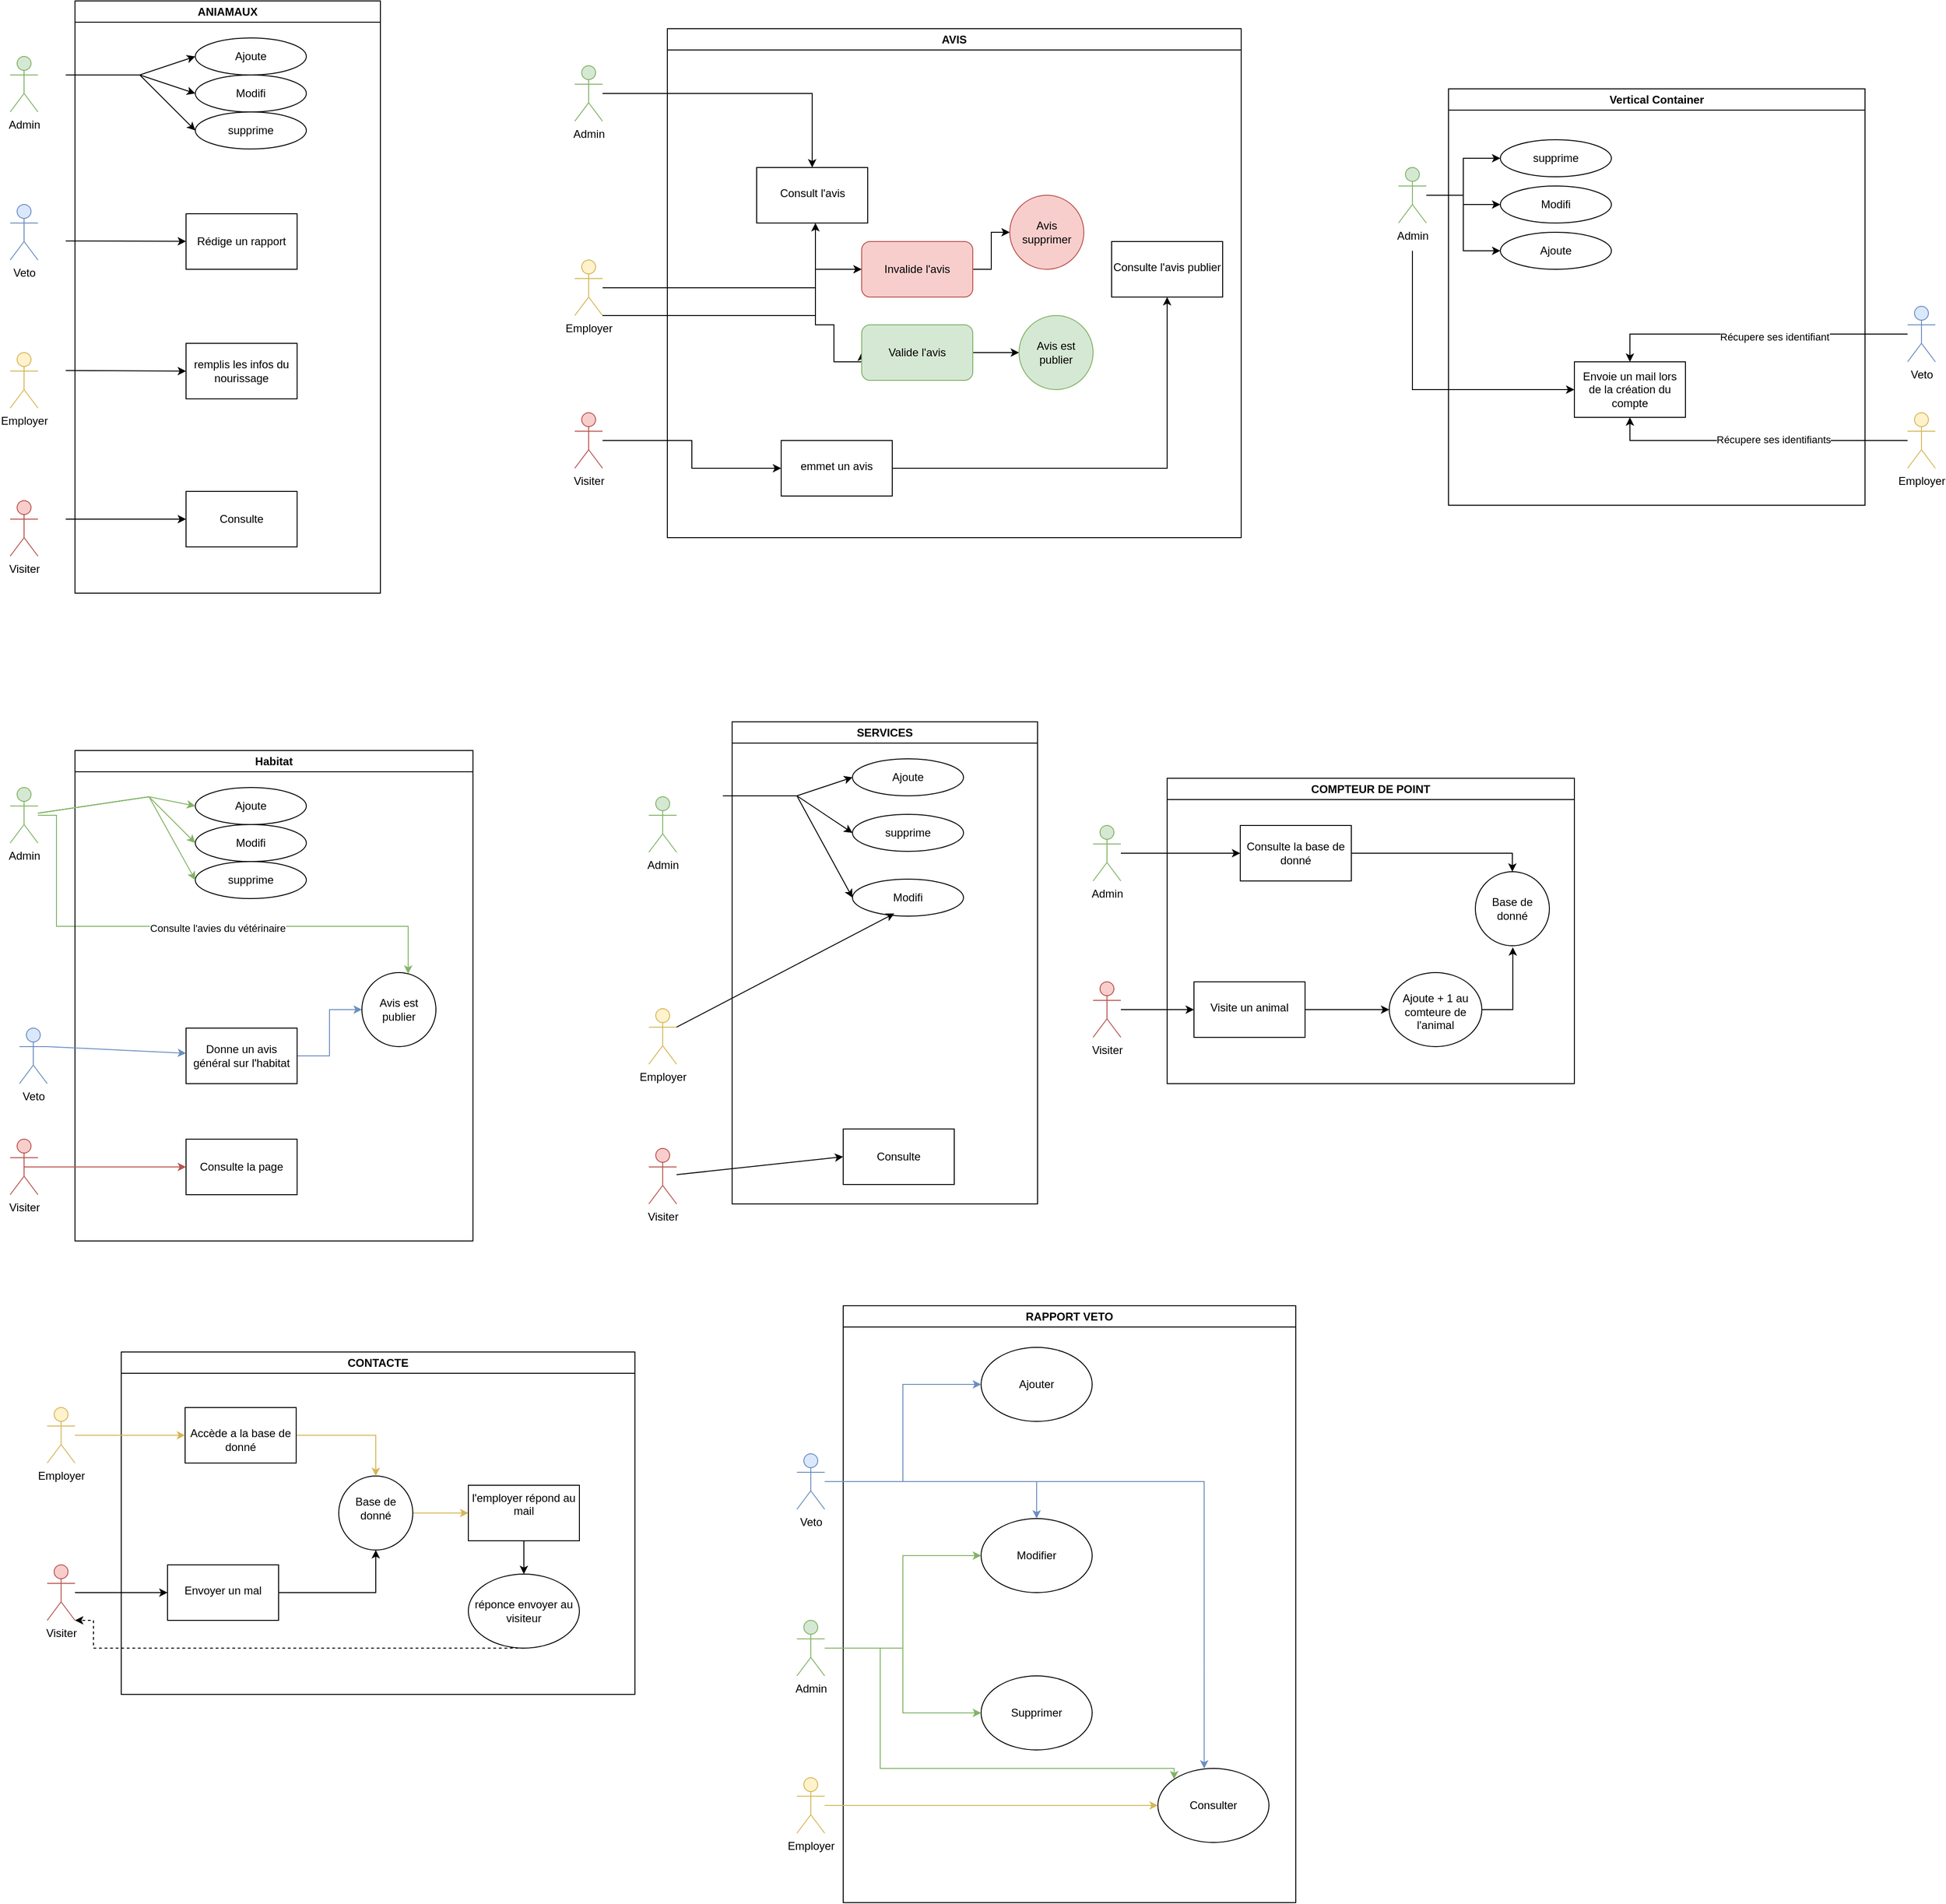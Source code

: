 <mxfile version="27.0.3">
  <diagram name="Page-1" id="nOQlnXt8z3ylFxLiSD27">
    <mxGraphModel dx="3680" dy="2572" grid="1" gridSize="10" guides="1" tooltips="1" connect="1" arrows="1" fold="1" page="1" pageScale="1" pageWidth="827" pageHeight="1169" math="0" shadow="0">
      <root>
        <mxCell id="0" />
        <mxCell id="1" parent="0" />
        <mxCell id="4OS2T9j6-FmX2F692fxv-1" value="Admin" style="shape=umlActor;verticalLabelPosition=bottom;verticalAlign=top;html=1;outlineConnect=0;fillColor=#d5e8d4;strokeColor=#82b366;" vertex="1" parent="1">
          <mxGeometry x="100" y="140" width="30" height="60" as="geometry" />
        </mxCell>
        <mxCell id="4OS2T9j6-FmX2F692fxv-2" value="Veto" style="shape=umlActor;verticalLabelPosition=bottom;verticalAlign=top;html=1;outlineConnect=0;fillColor=#dae8fc;strokeColor=#6c8ebf;" vertex="1" parent="1">
          <mxGeometry x="100" y="300" width="30" height="60" as="geometry" />
        </mxCell>
        <mxCell id="4OS2T9j6-FmX2F692fxv-3" value="Employer" style="shape=umlActor;verticalLabelPosition=bottom;verticalAlign=top;html=1;outlineConnect=0;fillColor=#fff2cc;strokeColor=#d6b656;" vertex="1" parent="1">
          <mxGeometry x="100" y="460" width="30" height="60" as="geometry" />
        </mxCell>
        <mxCell id="4OS2T9j6-FmX2F692fxv-4" value="&lt;div&gt;Visiter&lt;/div&gt;" style="shape=umlActor;verticalLabelPosition=bottom;verticalAlign=top;html=1;outlineConnect=0;fillColor=#f8cecc;strokeColor=#b85450;" vertex="1" parent="1">
          <mxGeometry x="100" y="620" width="30" height="60" as="geometry" />
        </mxCell>
        <mxCell id="4OS2T9j6-FmX2F692fxv-5" value="ANIAMAUX" style="swimlane;whiteSpace=wrap;html=1;" vertex="1" parent="1">
          <mxGeometry x="170" y="80" width="330" height="640" as="geometry" />
        </mxCell>
        <mxCell id="4OS2T9j6-FmX2F692fxv-6" value="Consulte" style="rounded=0;whiteSpace=wrap;html=1;" vertex="1" parent="4OS2T9j6-FmX2F692fxv-5">
          <mxGeometry x="120" y="530" width="120" height="60" as="geometry" />
        </mxCell>
        <mxCell id="4OS2T9j6-FmX2F692fxv-7" value="remplis les infos du nourissage " style="rounded=0;whiteSpace=wrap;html=1;" vertex="1" parent="4OS2T9j6-FmX2F692fxv-5">
          <mxGeometry x="120" y="370" width="120" height="60" as="geometry" />
        </mxCell>
        <mxCell id="4OS2T9j6-FmX2F692fxv-8" value="Rédige un rapport" style="rounded=0;whiteSpace=wrap;html=1;" vertex="1" parent="4OS2T9j6-FmX2F692fxv-5">
          <mxGeometry x="120" y="230" width="120" height="60" as="geometry" />
        </mxCell>
        <mxCell id="4OS2T9j6-FmX2F692fxv-10" value="Ajoute" style="ellipse;whiteSpace=wrap;html=1;" vertex="1" parent="4OS2T9j6-FmX2F692fxv-5">
          <mxGeometry x="130" y="40" width="120" height="40" as="geometry" />
        </mxCell>
        <mxCell id="4OS2T9j6-FmX2F692fxv-11" value="Modifi" style="ellipse;whiteSpace=wrap;html=1;" vertex="1" parent="4OS2T9j6-FmX2F692fxv-5">
          <mxGeometry x="130" y="80" width="120" height="40" as="geometry" />
        </mxCell>
        <mxCell id="4OS2T9j6-FmX2F692fxv-12" value="supprime" style="ellipse;whiteSpace=wrap;html=1;" vertex="1" parent="4OS2T9j6-FmX2F692fxv-5">
          <mxGeometry x="130" y="120" width="120" height="40" as="geometry" />
        </mxCell>
        <mxCell id="4OS2T9j6-FmX2F692fxv-18" value="" style="endArrow=classic;html=1;rounded=0;entryX=0;entryY=0.5;entryDx=0;entryDy=0;" edge="1" parent="4OS2T9j6-FmX2F692fxv-5" target="4OS2T9j6-FmX2F692fxv-10">
          <mxGeometry width="50" height="50" relative="1" as="geometry">
            <mxPoint x="-10" y="80" as="sourcePoint" />
            <mxPoint x="110" y="140" as="targetPoint" />
            <Array as="points">
              <mxPoint x="70" y="80" />
            </Array>
          </mxGeometry>
        </mxCell>
        <mxCell id="4OS2T9j6-FmX2F692fxv-19" value="" style="endArrow=classic;html=1;rounded=0;entryX=0;entryY=0.5;entryDx=0;entryDy=0;" edge="1" parent="4OS2T9j6-FmX2F692fxv-5" target="4OS2T9j6-FmX2F692fxv-12">
          <mxGeometry width="50" height="50" relative="1" as="geometry">
            <mxPoint x="-10" y="80" as="sourcePoint" />
            <mxPoint x="120" y="150" as="targetPoint" />
            <Array as="points">
              <mxPoint x="70" y="80" />
            </Array>
          </mxGeometry>
        </mxCell>
        <mxCell id="4OS2T9j6-FmX2F692fxv-29" value="" style="endArrow=classic;html=1;rounded=0;entryX=0;entryY=0.5;entryDx=0;entryDy=0;" edge="1" parent="4OS2T9j6-FmX2F692fxv-5" target="4OS2T9j6-FmX2F692fxv-11">
          <mxGeometry width="50" height="50" relative="1" as="geometry">
            <mxPoint x="-10" y="80" as="sourcePoint" />
            <mxPoint x="100" y="90" as="targetPoint" />
            <Array as="points">
              <mxPoint x="70" y="80" />
            </Array>
          </mxGeometry>
        </mxCell>
        <mxCell id="4OS2T9j6-FmX2F692fxv-30" value="" style="endArrow=classic;html=1;rounded=0;entryX=0;entryY=0.5;entryDx=0;entryDy=0;" edge="1" parent="4OS2T9j6-FmX2F692fxv-5" target="4OS2T9j6-FmX2F692fxv-7">
          <mxGeometry width="50" height="50" relative="1" as="geometry">
            <mxPoint x="-10" y="399.38" as="sourcePoint" />
            <mxPoint x="120" y="399.38" as="targetPoint" />
          </mxGeometry>
        </mxCell>
        <mxCell id="4OS2T9j6-FmX2F692fxv-32" value="" style="endArrow=classic;html=1;rounded=0;" edge="1" parent="4OS2T9j6-FmX2F692fxv-5" target="4OS2T9j6-FmX2F692fxv-8">
          <mxGeometry width="50" height="50" relative="1" as="geometry">
            <mxPoint x="-10" y="259.37" as="sourcePoint" />
            <mxPoint x="120" y="259.99" as="targetPoint" />
          </mxGeometry>
        </mxCell>
        <mxCell id="4OS2T9j6-FmX2F692fxv-13" value="" style="endArrow=classic;html=1;rounded=0;entryX=0;entryY=0.5;entryDx=0;entryDy=0;" edge="1" parent="1" target="4OS2T9j6-FmX2F692fxv-6">
          <mxGeometry width="50" height="50" relative="1" as="geometry">
            <mxPoint x="160" y="640" as="sourcePoint" />
            <mxPoint x="630" y="660" as="targetPoint" />
          </mxGeometry>
        </mxCell>
        <mxCell id="4OS2T9j6-FmX2F692fxv-108" value="" style="edgeStyle=orthogonalEdgeStyle;rounded=0;orthogonalLoop=1;jettySize=auto;html=1;" edge="1" parent="1" source="4OS2T9j6-FmX2F692fxv-97" target="4OS2T9j6-FmX2F692fxv-107">
          <mxGeometry relative="1" as="geometry" />
        </mxCell>
        <mxCell id="4OS2T9j6-FmX2F692fxv-97" value="Admin" style="shape=umlActor;verticalLabelPosition=bottom;verticalAlign=top;html=1;outlineConnect=0;fillColor=#d5e8d4;strokeColor=#82b366;" vertex="1" parent="1">
          <mxGeometry x="710" y="150" width="30" height="60" as="geometry" />
        </mxCell>
        <mxCell id="4OS2T9j6-FmX2F692fxv-111" style="edgeStyle=orthogonalEdgeStyle;rounded=0;orthogonalLoop=1;jettySize=auto;html=1;" edge="1" parent="1" source="4OS2T9j6-FmX2F692fxv-99" target="4OS2T9j6-FmX2F692fxv-107">
          <mxGeometry relative="1" as="geometry">
            <Array as="points">
              <mxPoint x="970" y="390" />
            </Array>
          </mxGeometry>
        </mxCell>
        <mxCell id="4OS2T9j6-FmX2F692fxv-120" style="edgeStyle=orthogonalEdgeStyle;rounded=0;orthogonalLoop=1;jettySize=auto;html=1;entryX=0;entryY=0.5;entryDx=0;entryDy=0;" edge="1" parent="1" source="4OS2T9j6-FmX2F692fxv-99" target="4OS2T9j6-FmX2F692fxv-118">
          <mxGeometry relative="1" as="geometry">
            <Array as="points">
              <mxPoint x="970" y="390" />
              <mxPoint x="970" y="430" />
              <mxPoint x="990" y="430" />
              <mxPoint x="990" y="470" />
            </Array>
          </mxGeometry>
        </mxCell>
        <mxCell id="4OS2T9j6-FmX2F692fxv-99" value="Employer" style="shape=umlActor;verticalLabelPosition=bottom;verticalAlign=top;html=1;outlineConnect=0;fillColor=#fff2cc;strokeColor=#d6b656;" vertex="1" parent="1">
          <mxGeometry x="710" y="360" width="30" height="60" as="geometry" />
        </mxCell>
        <mxCell id="4OS2T9j6-FmX2F692fxv-110" value="" style="edgeStyle=orthogonalEdgeStyle;rounded=0;orthogonalLoop=1;jettySize=auto;html=1;" edge="1" parent="1" source="4OS2T9j6-FmX2F692fxv-100" target="4OS2T9j6-FmX2F692fxv-109">
          <mxGeometry relative="1" as="geometry" />
        </mxCell>
        <mxCell id="4OS2T9j6-FmX2F692fxv-100" value="&lt;div&gt;Visiter&lt;/div&gt;" style="shape=umlActor;verticalLabelPosition=bottom;verticalAlign=top;html=1;outlineConnect=0;fillColor=#f8cecc;strokeColor=#b85450;" vertex="1" parent="1">
          <mxGeometry x="710" y="525" width="30" height="60" as="geometry" />
        </mxCell>
        <mxCell id="4OS2T9j6-FmX2F692fxv-101" value="AVIS" style="swimlane;whiteSpace=wrap;html=1;" vertex="1" parent="1">
          <mxGeometry x="810" y="110" width="620" height="550" as="geometry" />
        </mxCell>
        <mxCell id="4OS2T9j6-FmX2F692fxv-107" value="&lt;div&gt;&lt;br&gt;&lt;/div&gt;&lt;div&gt;Consult l&#39;avis&lt;/div&gt;" style="whiteSpace=wrap;html=1;verticalAlign=top;" vertex="1" parent="4OS2T9j6-FmX2F692fxv-101">
          <mxGeometry x="96.5" y="150" width="120" height="60" as="geometry" />
        </mxCell>
        <mxCell id="4OS2T9j6-FmX2F692fxv-109" value="&lt;div&gt;&lt;br&gt;&lt;/div&gt;&lt;div&gt;emmet un avis &lt;br&gt;&lt;/div&gt;" style="whiteSpace=wrap;html=1;verticalAlign=top;" vertex="1" parent="4OS2T9j6-FmX2F692fxv-101">
          <mxGeometry x="123" y="445" width="120" height="60" as="geometry" />
        </mxCell>
        <mxCell id="4OS2T9j6-FmX2F692fxv-123" value="" style="edgeStyle=orthogonalEdgeStyle;rounded=0;orthogonalLoop=1;jettySize=auto;html=1;" edge="1" parent="4OS2T9j6-FmX2F692fxv-101" source="4OS2T9j6-FmX2F692fxv-118" target="4OS2T9j6-FmX2F692fxv-122">
          <mxGeometry relative="1" as="geometry" />
        </mxCell>
        <mxCell id="4OS2T9j6-FmX2F692fxv-118" value="Valide l&#39;avis" style="rounded=1;whiteSpace=wrap;html=1;fillColor=#d5e8d4;strokeColor=#82b366;" vertex="1" parent="4OS2T9j6-FmX2F692fxv-101">
          <mxGeometry x="210" y="320" width="120" height="60" as="geometry" />
        </mxCell>
        <mxCell id="4OS2T9j6-FmX2F692fxv-129" style="edgeStyle=orthogonalEdgeStyle;rounded=0;orthogonalLoop=1;jettySize=auto;html=1;entryX=0;entryY=0.5;entryDx=0;entryDy=0;" edge="1" parent="4OS2T9j6-FmX2F692fxv-101" source="4OS2T9j6-FmX2F692fxv-119" target="4OS2T9j6-FmX2F692fxv-128">
          <mxGeometry relative="1" as="geometry" />
        </mxCell>
        <mxCell id="4OS2T9j6-FmX2F692fxv-119" value="&lt;div&gt;Invalide l&#39;avis&lt;/div&gt;" style="rounded=1;whiteSpace=wrap;html=1;fillColor=#f8cecc;strokeColor=#b85450;" vertex="1" parent="4OS2T9j6-FmX2F692fxv-101">
          <mxGeometry x="210" y="230" width="120" height="60" as="geometry" />
        </mxCell>
        <mxCell id="4OS2T9j6-FmX2F692fxv-121" style="edgeStyle=orthogonalEdgeStyle;rounded=0;orthogonalLoop=1;jettySize=auto;html=1;entryX=0;entryY=0.5;entryDx=0;entryDy=0;" edge="1" parent="4OS2T9j6-FmX2F692fxv-101" source="4OS2T9j6-FmX2F692fxv-99" target="4OS2T9j6-FmX2F692fxv-119">
          <mxGeometry relative="1" as="geometry">
            <Array as="points">
              <mxPoint x="160" y="310" />
              <mxPoint x="160" y="260" />
            </Array>
          </mxGeometry>
        </mxCell>
        <mxCell id="4OS2T9j6-FmX2F692fxv-122" value="Avis est publier" style="ellipse;whiteSpace=wrap;html=1;fillColor=#d5e8d4;strokeColor=#82b366;rounded=1;" vertex="1" parent="4OS2T9j6-FmX2F692fxv-101">
          <mxGeometry x="380" y="310" width="80" height="80" as="geometry" />
        </mxCell>
        <mxCell id="4OS2T9j6-FmX2F692fxv-128" value="Avis supprimer" style="ellipse;whiteSpace=wrap;html=1;fillColor=#f8cecc;strokeColor=#b85450;rounded=1;" vertex="1" parent="4OS2T9j6-FmX2F692fxv-101">
          <mxGeometry x="370" y="180" width="80" height="80" as="geometry" />
        </mxCell>
        <mxCell id="4OS2T9j6-FmX2F692fxv-130" value="&lt;div&gt;&lt;br&gt;&lt;/div&gt;&lt;div&gt;Consulte l&#39;avis publier&lt;/div&gt;" style="whiteSpace=wrap;html=1;verticalAlign=top;" vertex="1" parent="1">
          <mxGeometry x="1290" y="340" width="120" height="60" as="geometry" />
        </mxCell>
        <mxCell id="4OS2T9j6-FmX2F692fxv-131" value="" style="edgeStyle=orthogonalEdgeStyle;rounded=0;orthogonalLoop=1;jettySize=auto;html=1;" edge="1" parent="1" source="4OS2T9j6-FmX2F692fxv-109" target="4OS2T9j6-FmX2F692fxv-130">
          <mxGeometry relative="1" as="geometry" />
        </mxCell>
        <mxCell id="4OS2T9j6-FmX2F692fxv-163" style="edgeStyle=orthogonalEdgeStyle;rounded=0;orthogonalLoop=1;jettySize=auto;html=1;fillColor=#d5e8d4;strokeColor=#82b366;" edge="1" parent="1" source="4OS2T9j6-FmX2F692fxv-139" target="4OS2T9j6-FmX2F692fxv-161">
          <mxGeometry relative="1" as="geometry">
            <Array as="points">
              <mxPoint x="150" y="960" />
              <mxPoint x="150" y="1080" />
              <mxPoint x="530" y="1080" />
            </Array>
          </mxGeometry>
        </mxCell>
        <mxCell id="4OS2T9j6-FmX2F692fxv-164" value="Consulte l&#39;avies du vétérinaire" style="edgeLabel;html=1;align=center;verticalAlign=middle;resizable=0;points=[];" vertex="1" connectable="0" parent="4OS2T9j6-FmX2F692fxv-163">
          <mxGeometry x="0.097" y="-2" relative="1" as="geometry">
            <mxPoint as="offset" />
          </mxGeometry>
        </mxCell>
        <mxCell id="4OS2T9j6-FmX2F692fxv-139" value="Admin" style="shape=umlActor;verticalLabelPosition=bottom;verticalAlign=top;html=1;outlineConnect=0;fillColor=#d5e8d4;strokeColor=#82b366;" vertex="1" parent="1">
          <mxGeometry x="100" y="930" width="30" height="60" as="geometry" />
        </mxCell>
        <mxCell id="4OS2T9j6-FmX2F692fxv-140" value="Veto" style="shape=umlActor;verticalLabelPosition=bottom;verticalAlign=top;html=1;outlineConnect=0;fillColor=#dae8fc;strokeColor=#6c8ebf;" vertex="1" parent="1">
          <mxGeometry x="110" y="1190" width="30" height="60" as="geometry" />
        </mxCell>
        <mxCell id="4OS2T9j6-FmX2F692fxv-142" value="&lt;div&gt;Visiter&lt;/div&gt;" style="shape=umlActor;verticalLabelPosition=bottom;verticalAlign=top;html=1;outlineConnect=0;fillColor=#f8cecc;strokeColor=#b85450;" vertex="1" parent="1">
          <mxGeometry x="100" y="1310" width="30" height="60" as="geometry" />
        </mxCell>
        <mxCell id="4OS2T9j6-FmX2F692fxv-143" value="Habitat" style="swimlane;whiteSpace=wrap;html=1;" vertex="1" parent="1">
          <mxGeometry x="170" y="890" width="430" height="530" as="geometry" />
        </mxCell>
        <mxCell id="4OS2T9j6-FmX2F692fxv-144" value="Consulte la page" style="rounded=0;whiteSpace=wrap;html=1;" vertex="1" parent="4OS2T9j6-FmX2F692fxv-143">
          <mxGeometry x="120" y="420" width="120" height="60" as="geometry" />
        </mxCell>
        <mxCell id="4OS2T9j6-FmX2F692fxv-162" value="" style="edgeStyle=orthogonalEdgeStyle;rounded=0;orthogonalLoop=1;jettySize=auto;html=1;fillColor=#dae8fc;strokeColor=#6c8ebf;" edge="1" parent="4OS2T9j6-FmX2F692fxv-143" source="4OS2T9j6-FmX2F692fxv-146" target="4OS2T9j6-FmX2F692fxv-161">
          <mxGeometry relative="1" as="geometry" />
        </mxCell>
        <mxCell id="4OS2T9j6-FmX2F692fxv-146" value="Donne un avis général sur l&#39;habitat" style="rounded=0;whiteSpace=wrap;html=1;" vertex="1" parent="4OS2T9j6-FmX2F692fxv-143">
          <mxGeometry x="120" y="300" width="120" height="60" as="geometry" />
        </mxCell>
        <mxCell id="4OS2T9j6-FmX2F692fxv-147" value="Ajoute" style="ellipse;whiteSpace=wrap;html=1;" vertex="1" parent="4OS2T9j6-FmX2F692fxv-143">
          <mxGeometry x="130" y="40" width="120" height="40" as="geometry" />
        </mxCell>
        <mxCell id="4OS2T9j6-FmX2F692fxv-148" value="Modifi" style="ellipse;whiteSpace=wrap;html=1;" vertex="1" parent="4OS2T9j6-FmX2F692fxv-143">
          <mxGeometry x="130" y="80" width="120" height="40" as="geometry" />
        </mxCell>
        <mxCell id="4OS2T9j6-FmX2F692fxv-149" value="supprime" style="ellipse;whiteSpace=wrap;html=1;" vertex="1" parent="4OS2T9j6-FmX2F692fxv-143">
          <mxGeometry x="130" y="120" width="120" height="40" as="geometry" />
        </mxCell>
        <mxCell id="4OS2T9j6-FmX2F692fxv-161" value="Avis est publier" style="ellipse;whiteSpace=wrap;html=1;rounded=0;" vertex="1" parent="4OS2T9j6-FmX2F692fxv-143">
          <mxGeometry x="310" y="240" width="80" height="80" as="geometry" />
        </mxCell>
        <mxCell id="4OS2T9j6-FmX2F692fxv-155" value="" style="endArrow=classic;html=1;rounded=0;entryX=0;entryY=0.5;entryDx=0;entryDy=0;exitX=0.5;exitY=0.5;exitDx=0;exitDy=0;exitPerimeter=0;fillColor=#f8cecc;strokeColor=#b85450;" edge="1" parent="1" target="4OS2T9j6-FmX2F692fxv-144" source="4OS2T9j6-FmX2F692fxv-142">
          <mxGeometry width="50" height="50" relative="1" as="geometry">
            <mxPoint x="160" y="1430" as="sourcePoint" />
            <mxPoint x="630" y="1450" as="targetPoint" />
          </mxGeometry>
        </mxCell>
        <mxCell id="4OS2T9j6-FmX2F692fxv-154" value="" style="endArrow=classic;html=1;rounded=0;exitX=1;exitY=0.333;exitDx=0;exitDy=0;exitPerimeter=0;fillColor=#dae8fc;strokeColor=#6c8ebf;" edge="1" parent="1" target="4OS2T9j6-FmX2F692fxv-146" source="4OS2T9j6-FmX2F692fxv-140">
          <mxGeometry width="50" height="50" relative="1" as="geometry">
            <mxPoint x="170" y="1119.37" as="sourcePoint" />
            <mxPoint x="300" y="1119.99" as="targetPoint" />
          </mxGeometry>
        </mxCell>
        <mxCell id="4OS2T9j6-FmX2F692fxv-152" value="" style="endArrow=classic;html=1;rounded=0;entryX=0;entryY=0.5;entryDx=0;entryDy=0;fillColor=#d5e8d4;strokeColor=#82b366;" edge="1" parent="1" target="4OS2T9j6-FmX2F692fxv-148" source="4OS2T9j6-FmX2F692fxv-139">
          <mxGeometry width="50" height="50" relative="1" as="geometry">
            <mxPoint x="170" y="940" as="sourcePoint" />
            <mxPoint x="280" y="950" as="targetPoint" />
            <Array as="points">
              <mxPoint x="250" y="940" />
            </Array>
          </mxGeometry>
        </mxCell>
        <mxCell id="4OS2T9j6-FmX2F692fxv-151" value="" style="endArrow=classic;html=1;rounded=0;entryX=0;entryY=0.5;entryDx=0;entryDy=0;fillColor=#d5e8d4;strokeColor=#82b366;" edge="1" parent="1" target="4OS2T9j6-FmX2F692fxv-149" source="4OS2T9j6-FmX2F692fxv-139">
          <mxGeometry width="50" height="50" relative="1" as="geometry">
            <mxPoint x="170" y="950" as="sourcePoint" />
            <mxPoint x="300" y="1010" as="targetPoint" />
            <Array as="points">
              <mxPoint x="250" y="940" />
            </Array>
          </mxGeometry>
        </mxCell>
        <mxCell id="4OS2T9j6-FmX2F692fxv-150" value="" style="endArrow=classic;html=1;rounded=0;entryX=0;entryY=0.5;entryDx=0;entryDy=0;fillColor=#d5e8d4;strokeColor=#82b366;" edge="1" parent="1" target="4OS2T9j6-FmX2F692fxv-147" source="4OS2T9j6-FmX2F692fxv-139">
          <mxGeometry width="50" height="50" relative="1" as="geometry">
            <mxPoint x="170" y="940" as="sourcePoint" />
            <mxPoint x="290" y="1000" as="targetPoint" />
            <Array as="points">
              <mxPoint x="250" y="940" />
            </Array>
          </mxGeometry>
        </mxCell>
        <mxCell id="4OS2T9j6-FmX2F692fxv-186" value="Admin" style="shape=umlActor;verticalLabelPosition=bottom;verticalAlign=top;html=1;outlineConnect=0;fillColor=#d5e8d4;strokeColor=#82b366;" vertex="1" parent="1">
          <mxGeometry x="790" y="940" width="30" height="60" as="geometry" />
        </mxCell>
        <mxCell id="4OS2T9j6-FmX2F692fxv-188" value="Employer" style="shape=umlActor;verticalLabelPosition=bottom;verticalAlign=top;html=1;outlineConnect=0;fillColor=#fff2cc;strokeColor=#d6b656;" vertex="1" parent="1">
          <mxGeometry x="790" y="1169" width="30" height="60" as="geometry" />
        </mxCell>
        <mxCell id="4OS2T9j6-FmX2F692fxv-189" value="&lt;div&gt;Visiter&lt;/div&gt;" style="shape=umlActor;verticalLabelPosition=bottom;verticalAlign=top;html=1;outlineConnect=0;fillColor=#f8cecc;strokeColor=#b85450;" vertex="1" parent="1">
          <mxGeometry x="790" y="1320" width="30" height="60" as="geometry" />
        </mxCell>
        <mxCell id="4OS2T9j6-FmX2F692fxv-190" value="SERVICES" style="swimlane;whiteSpace=wrap;html=1;" vertex="1" parent="1">
          <mxGeometry x="880" y="859" width="330" height="521" as="geometry" />
        </mxCell>
        <mxCell id="4OS2T9j6-FmX2F692fxv-191" value="Consulte" style="rounded=0;whiteSpace=wrap;html=1;" vertex="1" parent="4OS2T9j6-FmX2F692fxv-190">
          <mxGeometry x="120" y="440" width="120" height="60" as="geometry" />
        </mxCell>
        <mxCell id="4OS2T9j6-FmX2F692fxv-194" value="Ajoute" style="ellipse;whiteSpace=wrap;html=1;" vertex="1" parent="4OS2T9j6-FmX2F692fxv-190">
          <mxGeometry x="130" y="40" width="120" height="40" as="geometry" />
        </mxCell>
        <mxCell id="4OS2T9j6-FmX2F692fxv-195" value="Modifi" style="ellipse;whiteSpace=wrap;html=1;" vertex="1" parent="4OS2T9j6-FmX2F692fxv-190">
          <mxGeometry x="130" y="170" width="120" height="40" as="geometry" />
        </mxCell>
        <mxCell id="4OS2T9j6-FmX2F692fxv-196" value="supprime" style="ellipse;whiteSpace=wrap;html=1;" vertex="1" parent="4OS2T9j6-FmX2F692fxv-190">
          <mxGeometry x="130" y="100" width="120" height="40" as="geometry" />
        </mxCell>
        <mxCell id="4OS2T9j6-FmX2F692fxv-197" value="" style="endArrow=classic;html=1;rounded=0;entryX=0;entryY=0.5;entryDx=0;entryDy=0;" edge="1" parent="4OS2T9j6-FmX2F692fxv-190" target="4OS2T9j6-FmX2F692fxv-194">
          <mxGeometry width="50" height="50" relative="1" as="geometry">
            <mxPoint x="-10" y="80" as="sourcePoint" />
            <mxPoint x="110" y="140" as="targetPoint" />
            <Array as="points">
              <mxPoint x="70" y="80" />
            </Array>
          </mxGeometry>
        </mxCell>
        <mxCell id="4OS2T9j6-FmX2F692fxv-198" value="" style="endArrow=classic;html=1;rounded=0;entryX=0;entryY=0.5;entryDx=0;entryDy=0;" edge="1" parent="4OS2T9j6-FmX2F692fxv-190" target="4OS2T9j6-FmX2F692fxv-196">
          <mxGeometry width="50" height="50" relative="1" as="geometry">
            <mxPoint x="-10" y="80" as="sourcePoint" />
            <mxPoint x="120" y="150" as="targetPoint" />
            <Array as="points">
              <mxPoint x="70" y="80" />
            </Array>
          </mxGeometry>
        </mxCell>
        <mxCell id="4OS2T9j6-FmX2F692fxv-199" value="" style="endArrow=classic;html=1;rounded=0;entryX=0;entryY=0.5;entryDx=0;entryDy=0;" edge="1" parent="4OS2T9j6-FmX2F692fxv-190" target="4OS2T9j6-FmX2F692fxv-195">
          <mxGeometry width="50" height="50" relative="1" as="geometry">
            <mxPoint x="-10" y="80" as="sourcePoint" />
            <mxPoint x="100" y="90" as="targetPoint" />
            <Array as="points">
              <mxPoint x="70" y="80" />
            </Array>
          </mxGeometry>
        </mxCell>
        <mxCell id="4OS2T9j6-FmX2F692fxv-202" value="" style="endArrow=classic;html=1;rounded=0;entryX=0;entryY=0.5;entryDx=0;entryDy=0;" edge="1" parent="1" target="4OS2T9j6-FmX2F692fxv-191" source="4OS2T9j6-FmX2F692fxv-189">
          <mxGeometry width="50" height="50" relative="1" as="geometry">
            <mxPoint x="850" y="1440" as="sourcePoint" />
            <mxPoint x="1320" y="1460" as="targetPoint" />
          </mxGeometry>
        </mxCell>
        <mxCell id="4OS2T9j6-FmX2F692fxv-200" value="" style="endArrow=classic;html=1;rounded=0;entryX=0.377;entryY=0.928;entryDx=0;entryDy=0;exitX=1;exitY=0.333;exitDx=0;exitDy=0;exitPerimeter=0;entryPerimeter=0;" edge="1" parent="1" target="4OS2T9j6-FmX2F692fxv-195" source="4OS2T9j6-FmX2F692fxv-188">
          <mxGeometry width="50" height="50" relative="1" as="geometry">
            <mxPoint x="850" y="1279.38" as="sourcePoint" />
            <mxPoint x="990.0" y="1190.0" as="targetPoint" />
          </mxGeometry>
        </mxCell>
        <mxCell id="4OS2T9j6-FmX2F692fxv-205" value="CONTACTE" style="swimlane;whiteSpace=wrap;html=1;startSize=23;" vertex="1" parent="1">
          <mxGeometry x="220" y="1540" width="555" height="370" as="geometry" />
        </mxCell>
        <mxCell id="4OS2T9j6-FmX2F692fxv-218" value="" style="edgeStyle=orthogonalEdgeStyle;rounded=0;orthogonalLoop=1;jettySize=auto;html=1;" edge="1" parent="4OS2T9j6-FmX2F692fxv-205" source="4OS2T9j6-FmX2F692fxv-213" target="4OS2T9j6-FmX2F692fxv-217">
          <mxGeometry relative="1" as="geometry" />
        </mxCell>
        <mxCell id="4OS2T9j6-FmX2F692fxv-213" value="&lt;div align=&quot;center&quot;&gt;&lt;br&gt;&lt;/div&gt;&lt;div align=&quot;center&quot;&gt;Envoyer un mal&lt;/div&gt;" style="whiteSpace=wrap;html=1;verticalAlign=top;align=center;" vertex="1" parent="4OS2T9j6-FmX2F692fxv-205">
          <mxGeometry x="50" y="230" width="120" height="60" as="geometry" />
        </mxCell>
        <mxCell id="4OS2T9j6-FmX2F692fxv-224" value="" style="edgeStyle=orthogonalEdgeStyle;rounded=0;orthogonalLoop=1;jettySize=auto;html=1;fillColor=#fff2cc;strokeColor=#d6b656;" edge="1" parent="4OS2T9j6-FmX2F692fxv-205" source="4OS2T9j6-FmX2F692fxv-217" target="4OS2T9j6-FmX2F692fxv-223">
          <mxGeometry relative="1" as="geometry" />
        </mxCell>
        <mxCell id="4OS2T9j6-FmX2F692fxv-217" value="&lt;br&gt;&lt;div&gt;Base de donné&lt;/div&gt;" style="ellipse;whiteSpace=wrap;html=1;verticalAlign=top;" vertex="1" parent="4OS2T9j6-FmX2F692fxv-205">
          <mxGeometry x="235" y="134" width="80" height="80" as="geometry" />
        </mxCell>
        <mxCell id="4OS2T9j6-FmX2F692fxv-221" style="edgeStyle=orthogonalEdgeStyle;rounded=0;orthogonalLoop=1;jettySize=auto;html=1;entryX=0.5;entryY=0;entryDx=0;entryDy=0;fillColor=#fff2cc;strokeColor=#d6b656;" edge="1" parent="4OS2T9j6-FmX2F692fxv-205" source="4OS2T9j6-FmX2F692fxv-219" target="4OS2T9j6-FmX2F692fxv-217">
          <mxGeometry relative="1" as="geometry" />
        </mxCell>
        <mxCell id="4OS2T9j6-FmX2F692fxv-219" value="&lt;div&gt;&lt;br&gt;&lt;/div&gt;&lt;div&gt;Accède a la base de donné&lt;/div&gt;" style="whiteSpace=wrap;html=1;verticalAlign=top;" vertex="1" parent="4OS2T9j6-FmX2F692fxv-205">
          <mxGeometry x="69" y="60" width="120" height="60" as="geometry" />
        </mxCell>
        <mxCell id="4OS2T9j6-FmX2F692fxv-249" style="edgeStyle=orthogonalEdgeStyle;rounded=0;orthogonalLoop=1;jettySize=auto;html=1;exitX=0.5;exitY=1;exitDx=0;exitDy=0;entryX=0.5;entryY=0;entryDx=0;entryDy=0;" edge="1" parent="4OS2T9j6-FmX2F692fxv-205" source="4OS2T9j6-FmX2F692fxv-223" target="4OS2T9j6-FmX2F692fxv-226">
          <mxGeometry relative="1" as="geometry" />
        </mxCell>
        <mxCell id="4OS2T9j6-FmX2F692fxv-223" value="l&#39;employer répond au mail" style="whiteSpace=wrap;html=1;verticalAlign=top;" vertex="1" parent="4OS2T9j6-FmX2F692fxv-205">
          <mxGeometry x="375" y="144" width="120" height="60" as="geometry" />
        </mxCell>
        <mxCell id="4OS2T9j6-FmX2F692fxv-226" value="réponce envoyer au visiteur" style="ellipse;whiteSpace=wrap;html=1;" vertex="1" parent="4OS2T9j6-FmX2F692fxv-205">
          <mxGeometry x="375" y="240" width="120" height="80" as="geometry" />
        </mxCell>
        <mxCell id="4OS2T9j6-FmX2F692fxv-214" value="" style="edgeStyle=orthogonalEdgeStyle;rounded=0;orthogonalLoop=1;jettySize=auto;html=1;" edge="1" parent="1" source="4OS2T9j6-FmX2F692fxv-207" target="4OS2T9j6-FmX2F692fxv-213">
          <mxGeometry relative="1" as="geometry" />
        </mxCell>
        <mxCell id="4OS2T9j6-FmX2F692fxv-207" value="&lt;div&gt;Visiter&lt;/div&gt;" style="shape=umlActor;verticalLabelPosition=bottom;verticalAlign=top;html=1;outlineConnect=0;fillColor=#f8cecc;strokeColor=#b85450;" vertex="1" parent="1">
          <mxGeometry x="140" y="1770" width="30" height="60" as="geometry" />
        </mxCell>
        <mxCell id="4OS2T9j6-FmX2F692fxv-220" value="" style="edgeStyle=orthogonalEdgeStyle;rounded=0;orthogonalLoop=1;jettySize=auto;html=1;fillColor=#fff2cc;strokeColor=#d6b656;" edge="1" parent="1" source="4OS2T9j6-FmX2F692fxv-209" target="4OS2T9j6-FmX2F692fxv-219">
          <mxGeometry relative="1" as="geometry" />
        </mxCell>
        <mxCell id="4OS2T9j6-FmX2F692fxv-209" value="Employer" style="shape=umlActor;verticalLabelPosition=bottom;verticalAlign=top;html=1;outlineConnect=0;fillColor=#fff2cc;strokeColor=#d6b656;" vertex="1" parent="1">
          <mxGeometry x="140" y="1600" width="30" height="60" as="geometry" />
        </mxCell>
        <mxCell id="4OS2T9j6-FmX2F692fxv-225" style="edgeStyle=orthogonalEdgeStyle;rounded=0;orthogonalLoop=1;jettySize=auto;html=1;entryX=1;entryY=1;entryDx=0;entryDy=0;entryPerimeter=0;dashed=1;" edge="1" parent="1" source="4OS2T9j6-FmX2F692fxv-226" target="4OS2T9j6-FmX2F692fxv-207">
          <mxGeometry relative="1" as="geometry">
            <Array as="points">
              <mxPoint x="190" y="1860" />
              <mxPoint x="190" y="1830" />
            </Array>
          </mxGeometry>
        </mxCell>
        <mxCell id="4OS2T9j6-FmX2F692fxv-243" value="RAPPORT VETO" style="swimlane;whiteSpace=wrap;html=1;" vertex="1" parent="1">
          <mxGeometry x="1000" y="1490" width="489" height="645" as="geometry" />
        </mxCell>
        <mxCell id="4OS2T9j6-FmX2F692fxv-256" value="Ajouter " style="ellipse;whiteSpace=wrap;html=1;" vertex="1" parent="4OS2T9j6-FmX2F692fxv-243">
          <mxGeometry x="149" y="45" width="120" height="80" as="geometry" />
        </mxCell>
        <mxCell id="4OS2T9j6-FmX2F692fxv-258" value="Modifier" style="ellipse;whiteSpace=wrap;html=1;" vertex="1" parent="4OS2T9j6-FmX2F692fxv-243">
          <mxGeometry x="149" y="230" width="120" height="80" as="geometry" />
        </mxCell>
        <mxCell id="4OS2T9j6-FmX2F692fxv-259" value="&lt;div&gt;Supprimer&lt;/div&gt;" style="ellipse;whiteSpace=wrap;html=1;" vertex="1" parent="4OS2T9j6-FmX2F692fxv-243">
          <mxGeometry x="149" y="400" width="120" height="80" as="geometry" />
        </mxCell>
        <mxCell id="4OS2T9j6-FmX2F692fxv-260" value="Consulter" style="ellipse;whiteSpace=wrap;html=1;" vertex="1" parent="4OS2T9j6-FmX2F692fxv-243">
          <mxGeometry x="340" y="500" width="120" height="80" as="geometry" />
        </mxCell>
        <mxCell id="4OS2T9j6-FmX2F692fxv-265" style="edgeStyle=orthogonalEdgeStyle;rounded=0;orthogonalLoop=1;jettySize=auto;html=1;entryX=0;entryY=0.5;entryDx=0;entryDy=0;fillColor=#dae8fc;strokeColor=#6c8ebf;" edge="1" parent="1" source="4OS2T9j6-FmX2F692fxv-244" target="4OS2T9j6-FmX2F692fxv-256">
          <mxGeometry relative="1" as="geometry" />
        </mxCell>
        <mxCell id="4OS2T9j6-FmX2F692fxv-266" style="edgeStyle=orthogonalEdgeStyle;rounded=0;orthogonalLoop=1;jettySize=auto;html=1;entryX=0.417;entryY=0.002;entryDx=0;entryDy=0;entryPerimeter=0;fillColor=#dae8fc;strokeColor=#6c8ebf;" edge="1" parent="1" source="4OS2T9j6-FmX2F692fxv-244" target="4OS2T9j6-FmX2F692fxv-260">
          <mxGeometry relative="1" as="geometry">
            <mxPoint x="1250" y="2010" as="targetPoint" />
          </mxGeometry>
        </mxCell>
        <mxCell id="4OS2T9j6-FmX2F692fxv-269" style="edgeStyle=orthogonalEdgeStyle;rounded=0;orthogonalLoop=1;jettySize=auto;html=1;entryX=0.5;entryY=0;entryDx=0;entryDy=0;fillColor=#dae8fc;strokeColor=#6c8ebf;" edge="1" parent="1" source="4OS2T9j6-FmX2F692fxv-244" target="4OS2T9j6-FmX2F692fxv-258">
          <mxGeometry relative="1" as="geometry" />
        </mxCell>
        <mxCell id="4OS2T9j6-FmX2F692fxv-244" value="Veto" style="shape=umlActor;verticalLabelPosition=bottom;verticalAlign=top;html=1;outlineConnect=0;fillColor=#dae8fc;strokeColor=#6c8ebf;" vertex="1" parent="1">
          <mxGeometry x="950" y="1650" width="30" height="60" as="geometry" />
        </mxCell>
        <mxCell id="4OS2T9j6-FmX2F692fxv-261" style="edgeStyle=orthogonalEdgeStyle;rounded=0;orthogonalLoop=1;jettySize=auto;html=1;entryX=0;entryY=0.5;entryDx=0;entryDy=0;fillColor=#fff2cc;strokeColor=#d6b656;" edge="1" parent="1" source="4OS2T9j6-FmX2F692fxv-245" target="4OS2T9j6-FmX2F692fxv-260">
          <mxGeometry relative="1" as="geometry" />
        </mxCell>
        <mxCell id="4OS2T9j6-FmX2F692fxv-245" value="Employer" style="shape=umlActor;verticalLabelPosition=bottom;verticalAlign=top;html=1;outlineConnect=0;fillColor=#fff2cc;strokeColor=#d6b656;" vertex="1" parent="1">
          <mxGeometry x="950" y="2000" width="30" height="60" as="geometry" />
        </mxCell>
        <mxCell id="4OS2T9j6-FmX2F692fxv-262" style="edgeStyle=orthogonalEdgeStyle;rounded=0;orthogonalLoop=1;jettySize=auto;html=1;entryX=0;entryY=0;entryDx=0;entryDy=0;fillColor=#d5e8d4;strokeColor=#82b366;" edge="1" parent="1" source="4OS2T9j6-FmX2F692fxv-246" target="4OS2T9j6-FmX2F692fxv-260">
          <mxGeometry relative="1" as="geometry">
            <Array as="points">
              <mxPoint x="1040" y="1860" />
              <mxPoint x="1040" y="1990" />
              <mxPoint x="1358" y="1990" />
            </Array>
          </mxGeometry>
        </mxCell>
        <mxCell id="4OS2T9j6-FmX2F692fxv-263" style="edgeStyle=orthogonalEdgeStyle;rounded=0;orthogonalLoop=1;jettySize=auto;html=1;entryX=0;entryY=0.5;entryDx=0;entryDy=0;fillColor=#d5e8d4;strokeColor=#82b366;" edge="1" parent="1" source="4OS2T9j6-FmX2F692fxv-246" target="4OS2T9j6-FmX2F692fxv-259">
          <mxGeometry relative="1" as="geometry" />
        </mxCell>
        <mxCell id="4OS2T9j6-FmX2F692fxv-264" style="edgeStyle=orthogonalEdgeStyle;rounded=0;orthogonalLoop=1;jettySize=auto;html=1;entryX=0;entryY=0.5;entryDx=0;entryDy=0;fillColor=#d5e8d4;strokeColor=#82b366;" edge="1" parent="1" source="4OS2T9j6-FmX2F692fxv-246" target="4OS2T9j6-FmX2F692fxv-258">
          <mxGeometry relative="1" as="geometry" />
        </mxCell>
        <mxCell id="4OS2T9j6-FmX2F692fxv-246" value="Admin" style="shape=umlActor;verticalLabelPosition=bottom;verticalAlign=top;html=1;outlineConnect=0;fillColor=#d5e8d4;strokeColor=#82b366;" vertex="1" parent="1">
          <mxGeometry x="950" y="1830" width="30" height="60" as="geometry" />
        </mxCell>
        <mxCell id="4OS2T9j6-FmX2F692fxv-270" value="COMPTEUR DE POINT " style="swimlane;whiteSpace=wrap;html=1;" vertex="1" parent="1">
          <mxGeometry x="1350" y="920" width="440" height="330" as="geometry" />
        </mxCell>
        <mxCell id="4OS2T9j6-FmX2F692fxv-277" value="" style="edgeStyle=orthogonalEdgeStyle;rounded=0;orthogonalLoop=1;jettySize=auto;html=1;" edge="1" parent="4OS2T9j6-FmX2F692fxv-270" source="4OS2T9j6-FmX2F692fxv-274" target="4OS2T9j6-FmX2F692fxv-276">
          <mxGeometry relative="1" as="geometry" />
        </mxCell>
        <mxCell id="4OS2T9j6-FmX2F692fxv-274" value="&lt;div&gt;&lt;br&gt;&lt;/div&gt;&lt;div&gt;Visite un animal&lt;/div&gt;" style="whiteSpace=wrap;html=1;verticalAlign=top;" vertex="1" parent="4OS2T9j6-FmX2F692fxv-270">
          <mxGeometry x="29" y="220" width="120" height="60" as="geometry" />
        </mxCell>
        <mxCell id="4OS2T9j6-FmX2F692fxv-276" value="&lt;div&gt;&lt;br&gt;&lt;/div&gt;&lt;div&gt;Ajoute + 1 au comteure de l&#39;animal &lt;/div&gt;" style="ellipse;whiteSpace=wrap;html=1;verticalAlign=top;" vertex="1" parent="4OS2T9j6-FmX2F692fxv-270">
          <mxGeometry x="240" y="210" width="100" height="80" as="geometry" />
        </mxCell>
        <mxCell id="4OS2T9j6-FmX2F692fxv-283" value="Consulte la base de donné" style="rounded=0;whiteSpace=wrap;html=1;" vertex="1" parent="4OS2T9j6-FmX2F692fxv-270">
          <mxGeometry x="79" y="51" width="120" height="60" as="geometry" />
        </mxCell>
        <mxCell id="4OS2T9j6-FmX2F692fxv-281" value="Base de donné" style="ellipse;whiteSpace=wrap;html=1;aspect=fixed;" vertex="1" parent="4OS2T9j6-FmX2F692fxv-270">
          <mxGeometry x="333" y="101" width="80" height="80" as="geometry" />
        </mxCell>
        <mxCell id="4OS2T9j6-FmX2F692fxv-280" style="edgeStyle=orthogonalEdgeStyle;rounded=0;orthogonalLoop=1;jettySize=auto;html=1;entryX=0.506;entryY=1.021;entryDx=0;entryDy=0;entryPerimeter=0;exitX=1;exitY=0.5;exitDx=0;exitDy=0;" edge="1" parent="4OS2T9j6-FmX2F692fxv-270" source="4OS2T9j6-FmX2F692fxv-276" target="4OS2T9j6-FmX2F692fxv-281">
          <mxGeometry relative="1" as="geometry">
            <mxPoint x="413" y="210" as="targetPoint" />
            <mxPoint x="330.0" y="239" as="sourcePoint" />
          </mxGeometry>
        </mxCell>
        <mxCell id="4OS2T9j6-FmX2F692fxv-285" style="edgeStyle=orthogonalEdgeStyle;rounded=0;orthogonalLoop=1;jettySize=auto;html=1;entryX=0.5;entryY=0;entryDx=0;entryDy=0;" edge="1" parent="4OS2T9j6-FmX2F692fxv-270" source="4OS2T9j6-FmX2F692fxv-283" target="4OS2T9j6-FmX2F692fxv-281">
          <mxGeometry relative="1" as="geometry" />
        </mxCell>
        <mxCell id="4OS2T9j6-FmX2F692fxv-284" style="edgeStyle=orthogonalEdgeStyle;rounded=0;orthogonalLoop=1;jettySize=auto;html=1;entryX=0;entryY=0.5;entryDx=0;entryDy=0;" edge="1" parent="1" source="4OS2T9j6-FmX2F692fxv-271" target="4OS2T9j6-FmX2F692fxv-283">
          <mxGeometry relative="1" as="geometry" />
        </mxCell>
        <mxCell id="4OS2T9j6-FmX2F692fxv-271" value="Admin" style="shape=umlActor;verticalLabelPosition=bottom;verticalAlign=top;html=1;outlineConnect=0;fillColor=#d5e8d4;strokeColor=#82b366;" vertex="1" parent="1">
          <mxGeometry x="1270" y="971" width="30" height="60" as="geometry" />
        </mxCell>
        <mxCell id="4OS2T9j6-FmX2F692fxv-275" value="" style="edgeStyle=orthogonalEdgeStyle;rounded=0;orthogonalLoop=1;jettySize=auto;html=1;" edge="1" parent="1" source="4OS2T9j6-FmX2F692fxv-272" target="4OS2T9j6-FmX2F692fxv-274">
          <mxGeometry relative="1" as="geometry" />
        </mxCell>
        <mxCell id="4OS2T9j6-FmX2F692fxv-272" value="&lt;div&gt;Visiter&lt;/div&gt;" style="shape=umlActor;verticalLabelPosition=bottom;verticalAlign=top;html=1;outlineConnect=0;fillColor=#f8cecc;strokeColor=#b85450;" vertex="1" parent="1">
          <mxGeometry x="1270" y="1140" width="30" height="60" as="geometry" />
        </mxCell>
        <mxCell id="4OS2T9j6-FmX2F692fxv-286" value="Vertical Container" style="swimlane;whiteSpace=wrap;html=1;" vertex="1" parent="1">
          <mxGeometry x="1654" y="175" width="450" height="450" as="geometry" />
        </mxCell>
        <mxCell id="4OS2T9j6-FmX2F692fxv-289" value="Modifi" style="ellipse;whiteSpace=wrap;html=1;" vertex="1" parent="4OS2T9j6-FmX2F692fxv-286">
          <mxGeometry x="56" y="105" width="120" height="40" as="geometry" />
        </mxCell>
        <mxCell id="4OS2T9j6-FmX2F692fxv-290" value="supprime" style="ellipse;whiteSpace=wrap;html=1;" vertex="1" parent="4OS2T9j6-FmX2F692fxv-286">
          <mxGeometry x="56" y="55" width="120" height="40" as="geometry" />
        </mxCell>
        <mxCell id="4OS2T9j6-FmX2F692fxv-291" value="Ajoute" style="ellipse;whiteSpace=wrap;html=1;" vertex="1" parent="4OS2T9j6-FmX2F692fxv-286">
          <mxGeometry x="56" y="155" width="120" height="40" as="geometry" />
        </mxCell>
        <mxCell id="4OS2T9j6-FmX2F692fxv-295" value="Envoie un mail lors de la création du compte" style="rounded=0;whiteSpace=wrap;html=1;" vertex="1" parent="4OS2T9j6-FmX2F692fxv-286">
          <mxGeometry x="136" y="295" width="120" height="60" as="geometry" />
        </mxCell>
        <mxCell id="4OS2T9j6-FmX2F692fxv-292" style="edgeStyle=orthogonalEdgeStyle;rounded=0;orthogonalLoop=1;jettySize=auto;html=1;entryX=0;entryY=0.5;entryDx=0;entryDy=0;" edge="1" parent="1" source="4OS2T9j6-FmX2F692fxv-288" target="4OS2T9j6-FmX2F692fxv-290">
          <mxGeometry relative="1" as="geometry" />
        </mxCell>
        <mxCell id="4OS2T9j6-FmX2F692fxv-293" style="edgeStyle=orthogonalEdgeStyle;rounded=0;orthogonalLoop=1;jettySize=auto;html=1;entryX=0;entryY=0.5;entryDx=0;entryDy=0;" edge="1" parent="1" source="4OS2T9j6-FmX2F692fxv-288" target="4OS2T9j6-FmX2F692fxv-289">
          <mxGeometry relative="1" as="geometry" />
        </mxCell>
        <mxCell id="4OS2T9j6-FmX2F692fxv-294" style="edgeStyle=orthogonalEdgeStyle;rounded=0;orthogonalLoop=1;jettySize=auto;html=1;entryX=0;entryY=0.5;entryDx=0;entryDy=0;" edge="1" parent="1" source="4OS2T9j6-FmX2F692fxv-288" target="4OS2T9j6-FmX2F692fxv-291">
          <mxGeometry relative="1" as="geometry" />
        </mxCell>
        <mxCell id="4OS2T9j6-FmX2F692fxv-296" style="edgeStyle=orthogonalEdgeStyle;rounded=0;orthogonalLoop=1;jettySize=auto;html=1;entryX=0;entryY=0.5;entryDx=0;entryDy=0;" edge="1" parent="1" target="4OS2T9j6-FmX2F692fxv-295">
          <mxGeometry relative="1" as="geometry">
            <mxPoint x="1615" y="350" as="sourcePoint" />
            <Array as="points">
              <mxPoint x="1615" y="500" />
            </Array>
          </mxGeometry>
        </mxCell>
        <mxCell id="4OS2T9j6-FmX2F692fxv-288" value="Admin" style="shape=umlActor;verticalLabelPosition=bottom;verticalAlign=top;html=1;outlineConnect=0;fillColor=#d5e8d4;strokeColor=#82b366;" vertex="1" parent="1">
          <mxGeometry x="1600" y="260" width="30" height="60" as="geometry" />
        </mxCell>
        <mxCell id="4OS2T9j6-FmX2F692fxv-300" style="edgeStyle=orthogonalEdgeStyle;rounded=0;orthogonalLoop=1;jettySize=auto;html=1;entryX=0.5;entryY=1;entryDx=0;entryDy=0;" edge="1" parent="1" source="4OS2T9j6-FmX2F692fxv-297" target="4OS2T9j6-FmX2F692fxv-295">
          <mxGeometry relative="1" as="geometry" />
        </mxCell>
        <mxCell id="4OS2T9j6-FmX2F692fxv-302" value="Récupere ses identifiants " style="edgeLabel;html=1;align=center;verticalAlign=middle;resizable=0;points=[];" vertex="1" connectable="0" parent="4OS2T9j6-FmX2F692fxv-300">
          <mxGeometry x="-0.104" y="-1" relative="1" as="geometry">
            <mxPoint as="offset" />
          </mxGeometry>
        </mxCell>
        <mxCell id="4OS2T9j6-FmX2F692fxv-297" value="Employer" style="shape=umlActor;verticalLabelPosition=bottom;verticalAlign=top;html=1;outlineConnect=0;fillColor=#fff2cc;strokeColor=#d6b656;" vertex="1" parent="1">
          <mxGeometry x="2150" y="525" width="30" height="60" as="geometry" />
        </mxCell>
        <mxCell id="4OS2T9j6-FmX2F692fxv-299" style="edgeStyle=orthogonalEdgeStyle;rounded=0;orthogonalLoop=1;jettySize=auto;html=1;entryX=0.5;entryY=0;entryDx=0;entryDy=0;" edge="1" parent="1" source="4OS2T9j6-FmX2F692fxv-298" target="4OS2T9j6-FmX2F692fxv-295">
          <mxGeometry relative="1" as="geometry" />
        </mxCell>
        <mxCell id="4OS2T9j6-FmX2F692fxv-301" value="Récupere ses identifiant " style="edgeLabel;html=1;align=center;verticalAlign=middle;resizable=0;points=[];" vertex="1" connectable="0" parent="4OS2T9j6-FmX2F692fxv-299">
          <mxGeometry x="-0.123" y="3" relative="1" as="geometry">
            <mxPoint as="offset" />
          </mxGeometry>
        </mxCell>
        <mxCell id="4OS2T9j6-FmX2F692fxv-298" value="Veto" style="shape=umlActor;verticalLabelPosition=bottom;verticalAlign=top;html=1;outlineConnect=0;fillColor=#dae8fc;strokeColor=#6c8ebf;" vertex="1" parent="1">
          <mxGeometry x="2150" y="410" width="30" height="60" as="geometry" />
        </mxCell>
      </root>
    </mxGraphModel>
  </diagram>
</mxfile>
